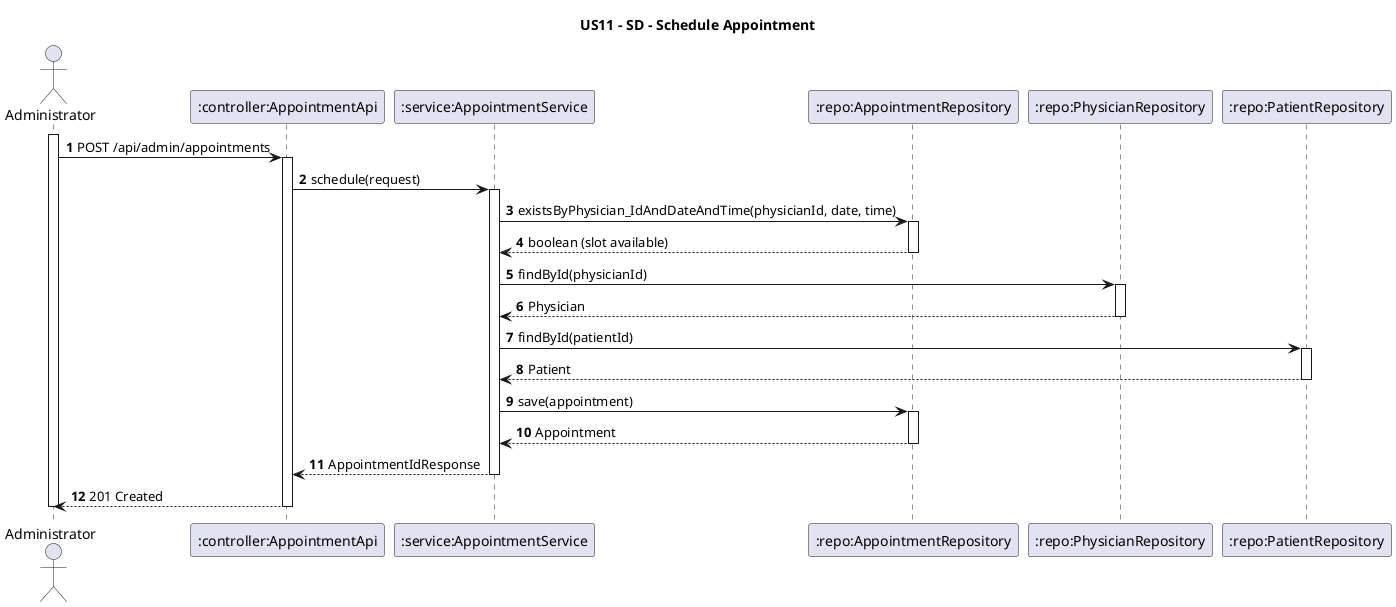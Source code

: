 @startuml
title US11 - SD - Schedule Appointment
autoactivate on
autonumber

actor "Administrator"
participant ":controller:AppointmentApi" as AppointmentApi
participant ":service:AppointmentService" as AppointmentService
participant ":repo:AppointmentRepository" as AppointmentRepository
participant ":repo:PhysicianRepository" as PhysicianRepository
participant ":repo:PatientRepository" as PatientRepository

activate Administrator

Administrator -> AppointmentApi : POST /api/admin/appointments
AppointmentApi -> AppointmentService : schedule(request)

AppointmentService -> AppointmentRepository : existsByPhysician_IdAndDateAndTime(physicianId, date, time)
AppointmentRepository --> AppointmentService : boolean (slot available)

AppointmentService -> PhysicianRepository : findById(physicianId)
PhysicianRepository --> AppointmentService : Physician

AppointmentService -> PatientRepository : findById(patientId)
PatientRepository --> AppointmentService : Patient

AppointmentService -> AppointmentRepository : save(appointment)
AppointmentRepository --> AppointmentService : Appointment

AppointmentService --> AppointmentApi : AppointmentIdResponse
AppointmentApi --> Administrator : 201 Created

deactivate Administrator
@enduml
